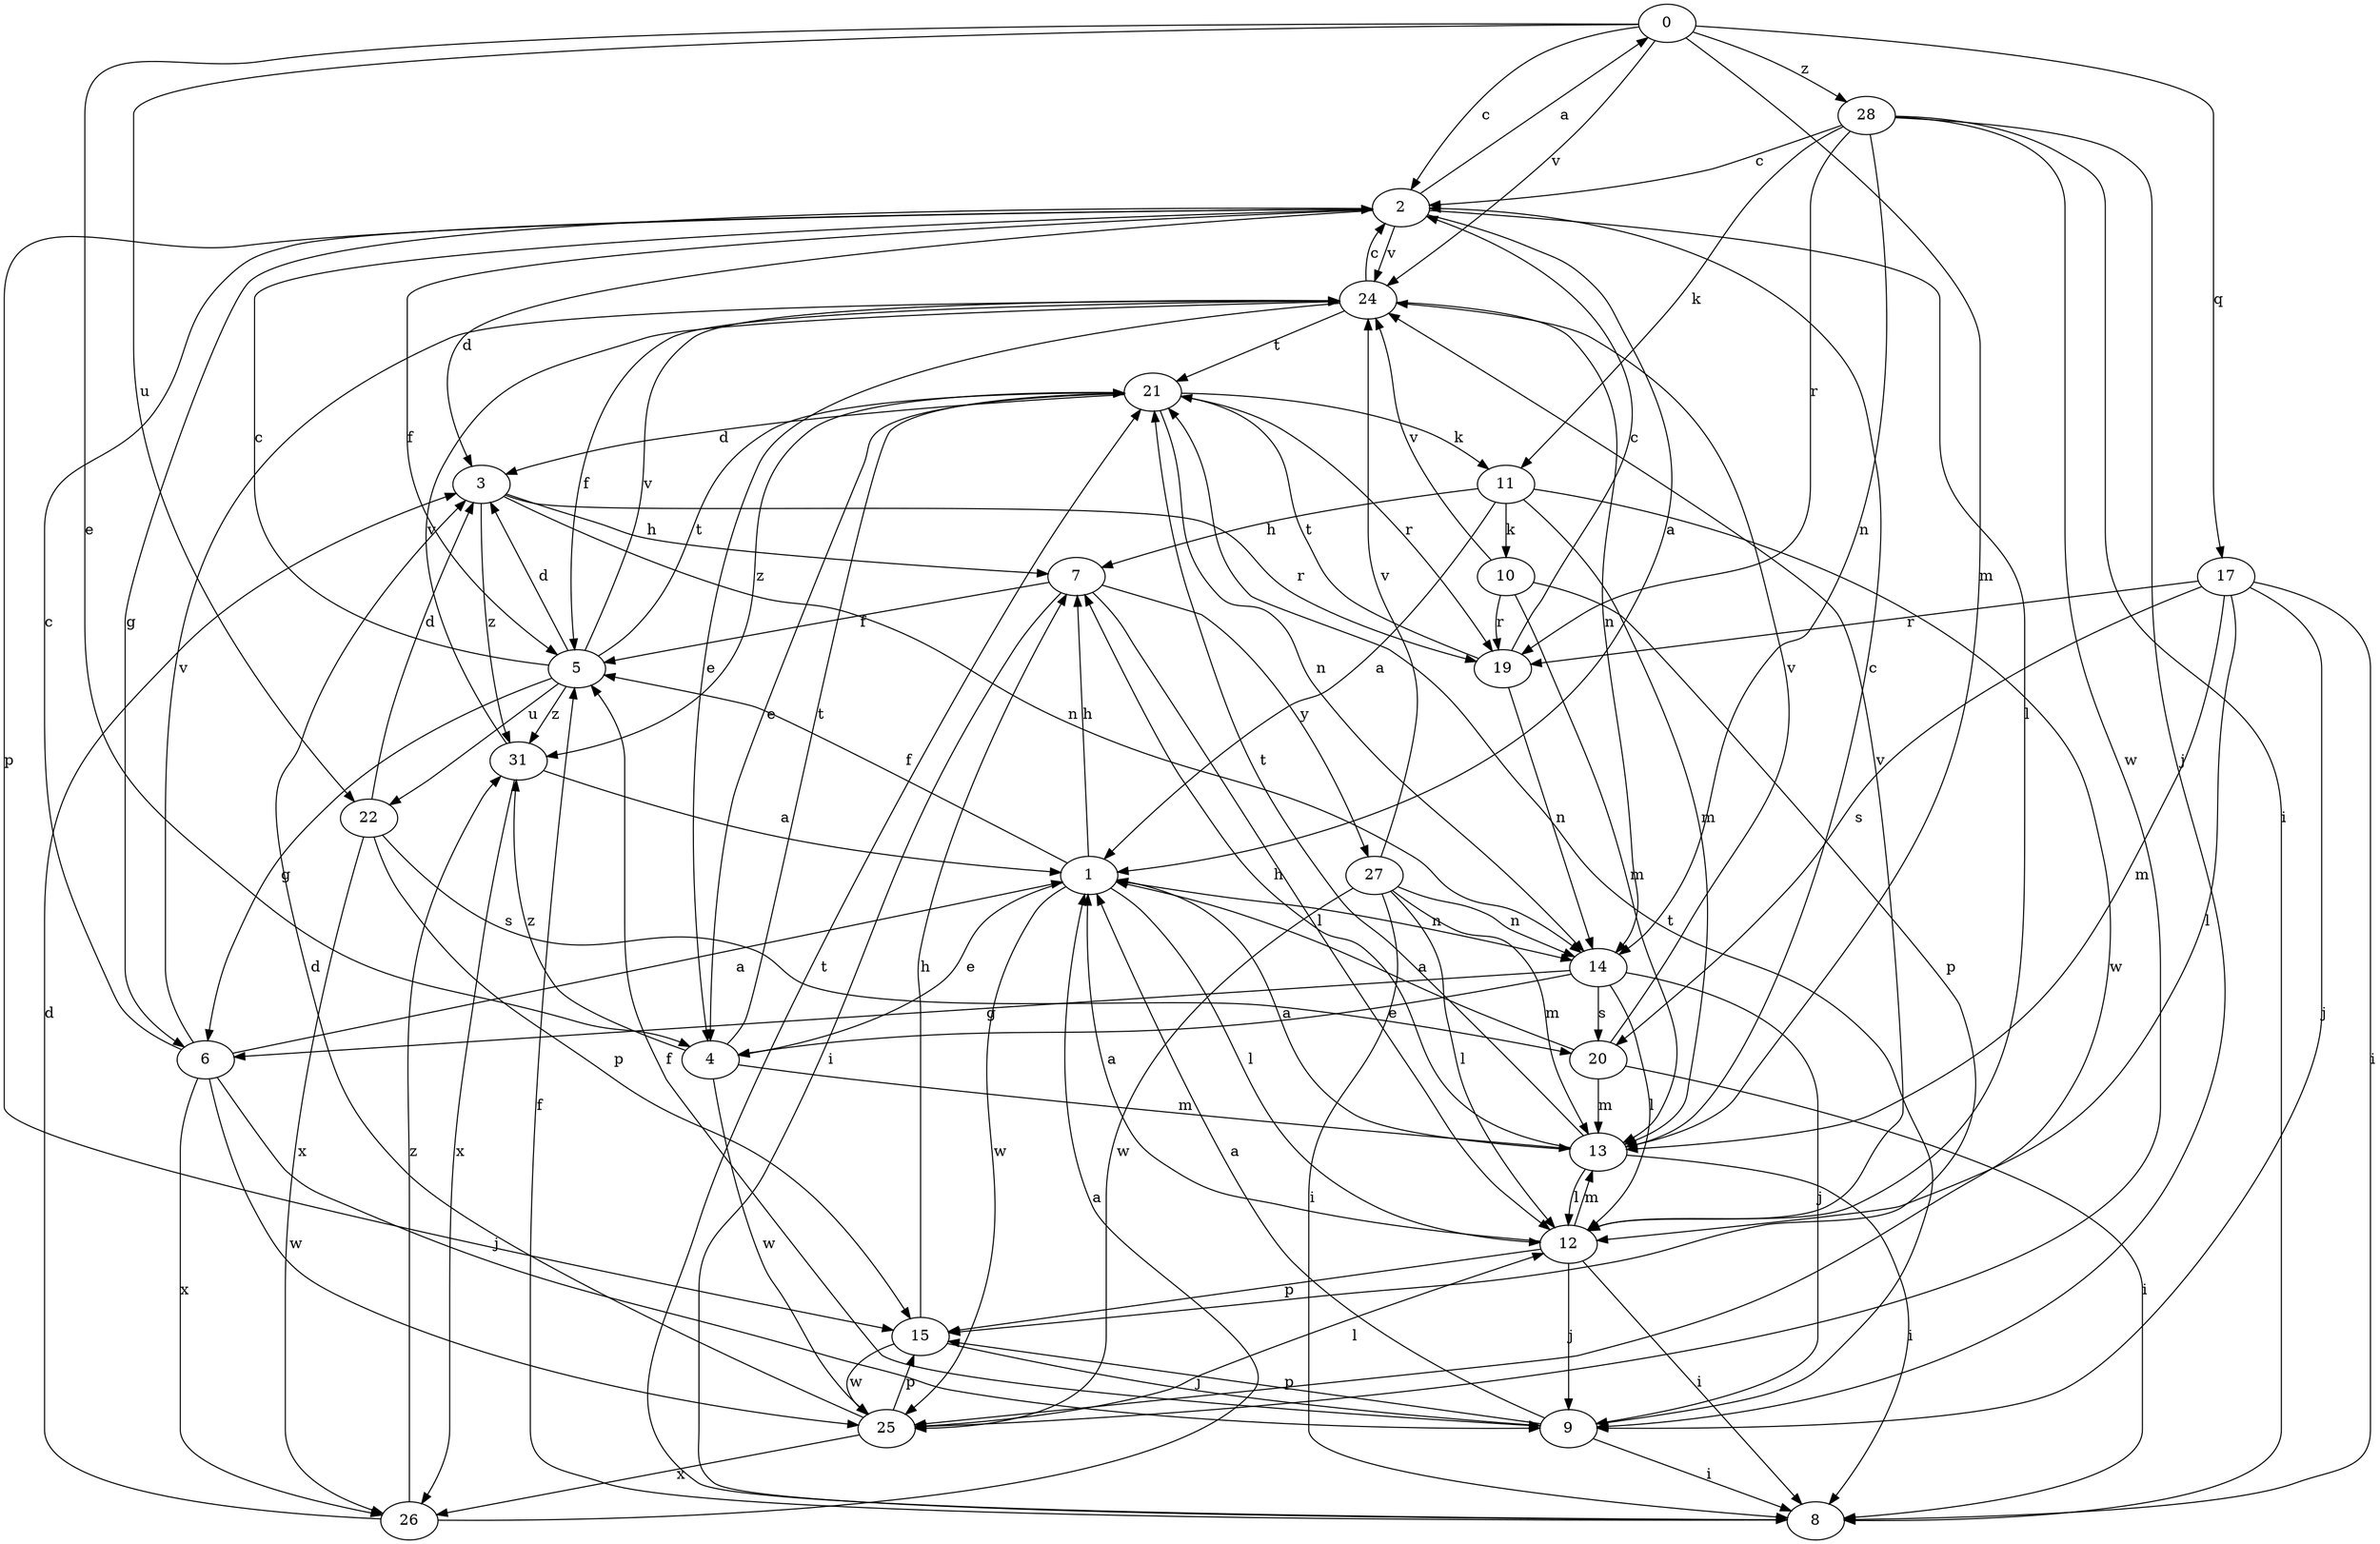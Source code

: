 strict digraph  {
0;
1;
2;
3;
4;
5;
6;
7;
8;
9;
10;
11;
12;
13;
14;
15;
17;
19;
20;
21;
22;
24;
25;
26;
27;
28;
31;
0 -> 2  [label=c];
0 -> 4  [label=e];
0 -> 13  [label=m];
0 -> 17  [label=q];
0 -> 22  [label=u];
0 -> 24  [label=v];
0 -> 28  [label=z];
1 -> 4  [label=e];
1 -> 5  [label=f];
1 -> 7  [label=h];
1 -> 12  [label=l];
1 -> 14  [label=n];
1 -> 25  [label=w];
2 -> 0  [label=a];
2 -> 1  [label=a];
2 -> 3  [label=d];
2 -> 5  [label=f];
2 -> 6  [label=g];
2 -> 12  [label=l];
2 -> 15  [label=p];
2 -> 24  [label=v];
3 -> 7  [label=h];
3 -> 14  [label=n];
3 -> 19  [label=r];
3 -> 31  [label=z];
4 -> 13  [label=m];
4 -> 21  [label=t];
4 -> 25  [label=w];
4 -> 31  [label=z];
5 -> 2  [label=c];
5 -> 3  [label=d];
5 -> 6  [label=g];
5 -> 21  [label=t];
5 -> 22  [label=u];
5 -> 24  [label=v];
5 -> 31  [label=z];
6 -> 1  [label=a];
6 -> 2  [label=c];
6 -> 9  [label=j];
6 -> 24  [label=v];
6 -> 25  [label=w];
6 -> 26  [label=x];
7 -> 5  [label=f];
7 -> 8  [label=i];
7 -> 12  [label=l];
7 -> 27  [label=y];
8 -> 5  [label=f];
8 -> 21  [label=t];
9 -> 1  [label=a];
9 -> 5  [label=f];
9 -> 8  [label=i];
9 -> 15  [label=p];
9 -> 21  [label=t];
10 -> 13  [label=m];
10 -> 15  [label=p];
10 -> 19  [label=r];
10 -> 24  [label=v];
11 -> 1  [label=a];
11 -> 7  [label=h];
11 -> 10  [label=k];
11 -> 13  [label=m];
11 -> 25  [label=w];
12 -> 1  [label=a];
12 -> 8  [label=i];
12 -> 9  [label=j];
12 -> 13  [label=m];
12 -> 15  [label=p];
12 -> 24  [label=v];
13 -> 1  [label=a];
13 -> 2  [label=c];
13 -> 7  [label=h];
13 -> 8  [label=i];
13 -> 12  [label=l];
13 -> 21  [label=t];
14 -> 4  [label=e];
14 -> 6  [label=g];
14 -> 9  [label=j];
14 -> 12  [label=l];
14 -> 20  [label=s];
15 -> 7  [label=h];
15 -> 9  [label=j];
15 -> 25  [label=w];
17 -> 8  [label=i];
17 -> 9  [label=j];
17 -> 12  [label=l];
17 -> 13  [label=m];
17 -> 19  [label=r];
17 -> 20  [label=s];
19 -> 2  [label=c];
19 -> 14  [label=n];
19 -> 21  [label=t];
20 -> 1  [label=a];
20 -> 8  [label=i];
20 -> 13  [label=m];
20 -> 24  [label=v];
21 -> 3  [label=d];
21 -> 4  [label=e];
21 -> 11  [label=k];
21 -> 14  [label=n];
21 -> 19  [label=r];
21 -> 31  [label=z];
22 -> 3  [label=d];
22 -> 15  [label=p];
22 -> 20  [label=s];
22 -> 26  [label=x];
24 -> 2  [label=c];
24 -> 4  [label=e];
24 -> 5  [label=f];
24 -> 14  [label=n];
24 -> 21  [label=t];
25 -> 3  [label=d];
25 -> 12  [label=l];
25 -> 15  [label=p];
25 -> 26  [label=x];
26 -> 1  [label=a];
26 -> 3  [label=d];
26 -> 31  [label=z];
27 -> 8  [label=i];
27 -> 12  [label=l];
27 -> 13  [label=m];
27 -> 14  [label=n];
27 -> 24  [label=v];
27 -> 25  [label=w];
28 -> 2  [label=c];
28 -> 8  [label=i];
28 -> 9  [label=j];
28 -> 11  [label=k];
28 -> 14  [label=n];
28 -> 19  [label=r];
28 -> 25  [label=w];
31 -> 1  [label=a];
31 -> 24  [label=v];
31 -> 26  [label=x];
}
